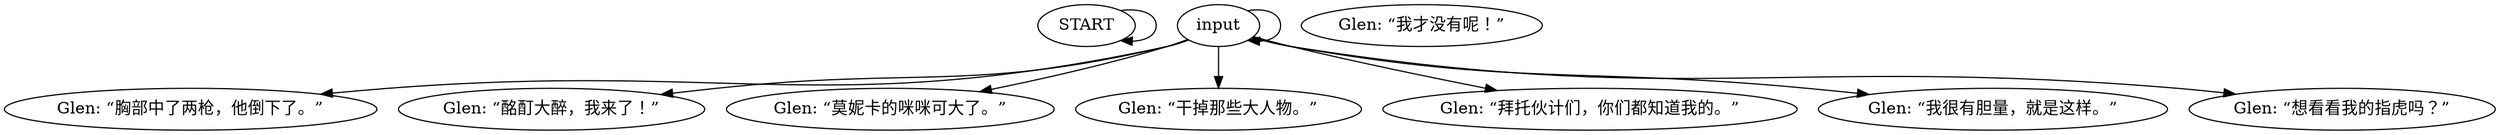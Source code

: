# WHIRLING F1 / GLEN barks
# Glen barks:
# ==================================================
digraph G {
	  0 [label="START"];
	  1 [label="input"];
	  2 [label="Glen: “胸部中了两枪，他倒下了。”"];
	  3 [label="Glen: “酩酊大醉，我来了！”"];
	  4 [label="Glen: “莫妮卡的咪咪可大了。”"];
	  5 [label="Glen: “干掉那些大人物。”"];
	  6 [label="Glen: “我才没有呢！”"];
	  7 [label="Glen: “拜托伙计们，你们都知道我的。”"];
	  8 [label="Glen: “我很有胆量，就是这样。”"];
	  9 [label="Glen: “想看看我的指虎吗？”"];
	  0 -> 0
	  1 -> 1
	  1 -> 2
	  1 -> 3
	  1 -> 4
	  1 -> 5
	  1 -> 7
	  1 -> 8
	  1 -> 9
}

